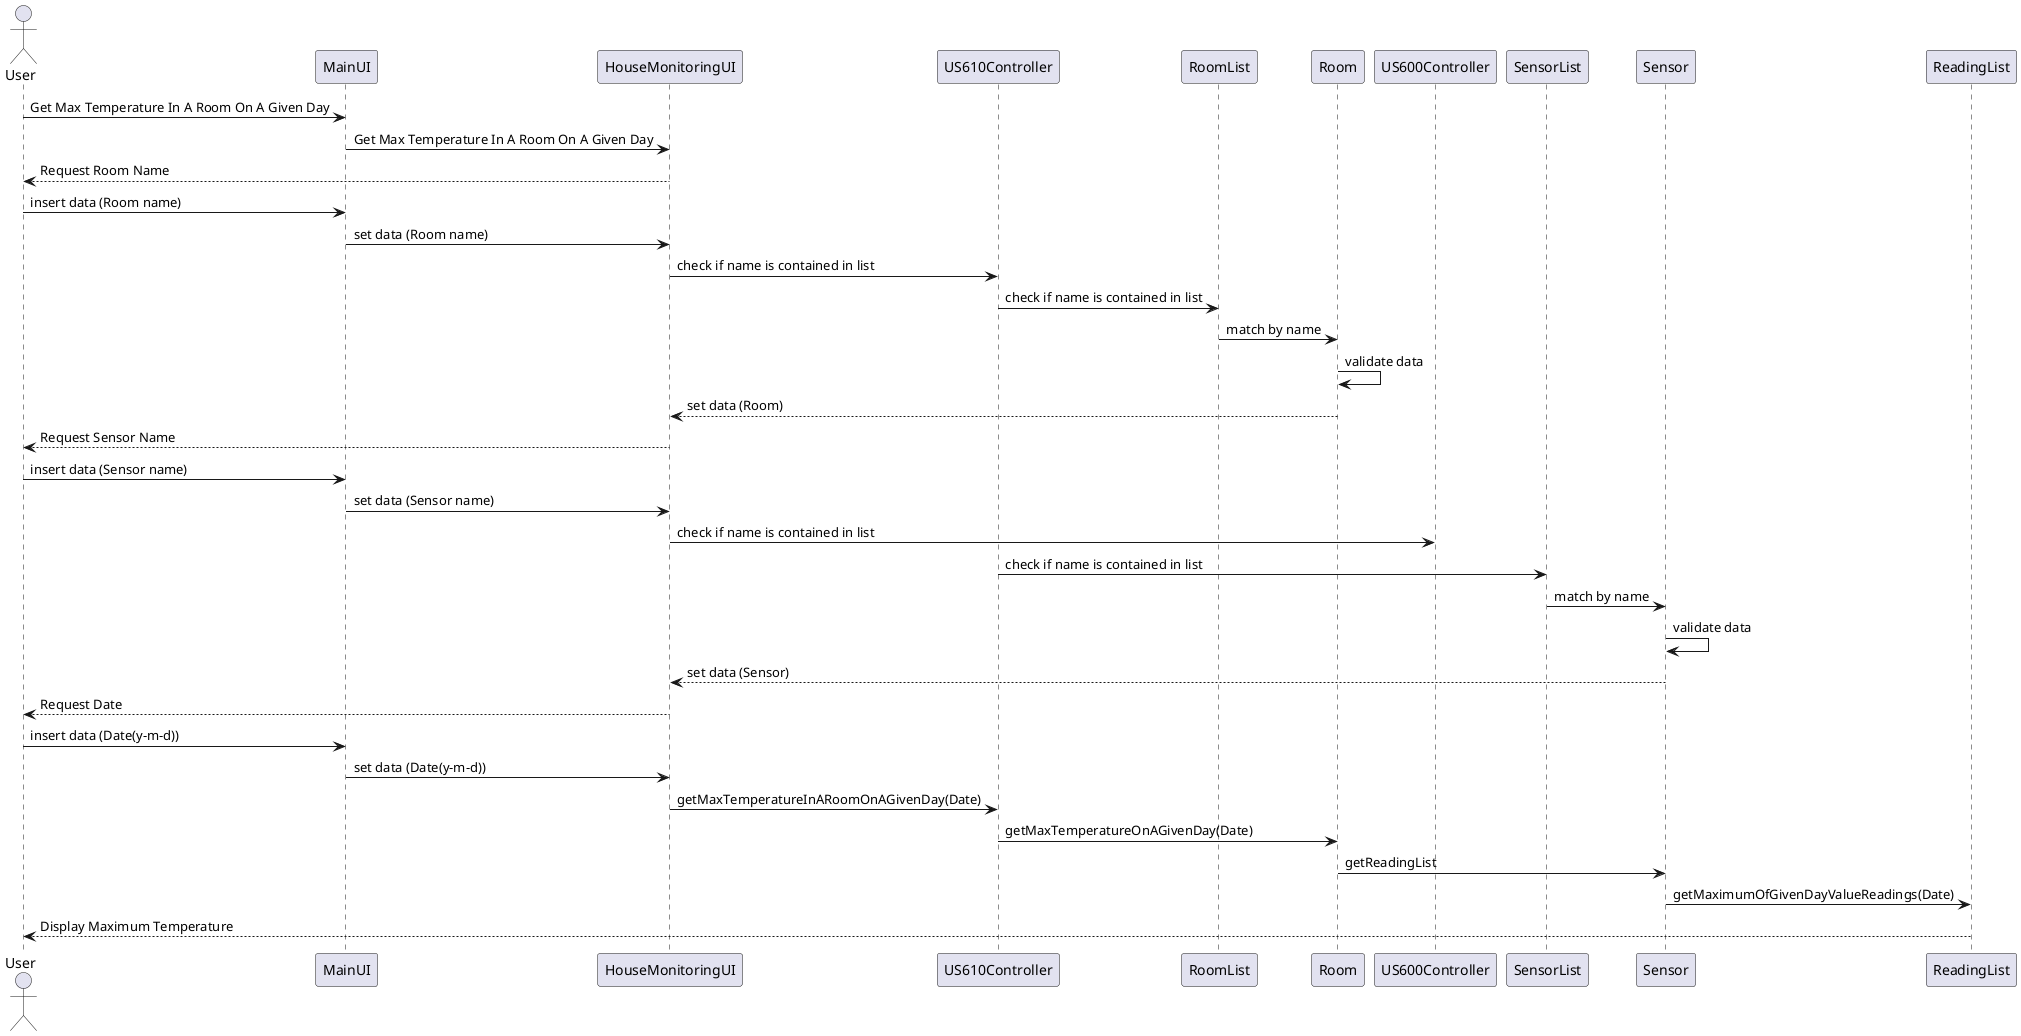 @startuml
actor User
User -> MainUI: Get Max Temperature In A Room On A Given Day
MainUI -> HouseMonitoringUI: Get Max Temperature In A Room On A Given Day
HouseMonitoringUI --> User: Request Room Name
User -> MainUI: insert data (Room name)
MainUI -> HouseMonitoringUI: set data (Room name)
HouseMonitoringUI -> US610Controller: check if name is contained in list
US610Controller -> RoomList: check if name is contained in list
RoomList -> Room: match by name
Room -> Room: validate data
Room --> HouseMonitoringUI: set data (Room)
HouseMonitoringUI --> User: Request Sensor Name
User -> MainUI: insert data (Sensor name)
MainUI -> HouseMonitoringUI: set data (Sensor name)
HouseMonitoringUI -> US600Controller: check if name is contained in list
US610Controller -> SensorList: check if name is contained in list
SensorList -> Sensor: match by name
Sensor -> Sensor: validate data
Sensor --> HouseMonitoringUI: set data (Sensor)
HouseMonitoringUI --> User: Request Date
User -> MainUI: insert data (Date(y-m-d))
MainUI -> HouseMonitoringUI: set data (Date(y-m-d))
HouseMonitoringUI -> US610Controller: getMaxTemperatureInARoomOnAGivenDay(Date)
US610Controller->Room: getMaxTemperatureOnAGivenDay(Date)
Room->Sensor: getReadingList
Sensor->ReadingList:getMaximumOfGivenDayValueReadings(Date)
ReadingList-->User: Display Maximum Temperature
@enduml